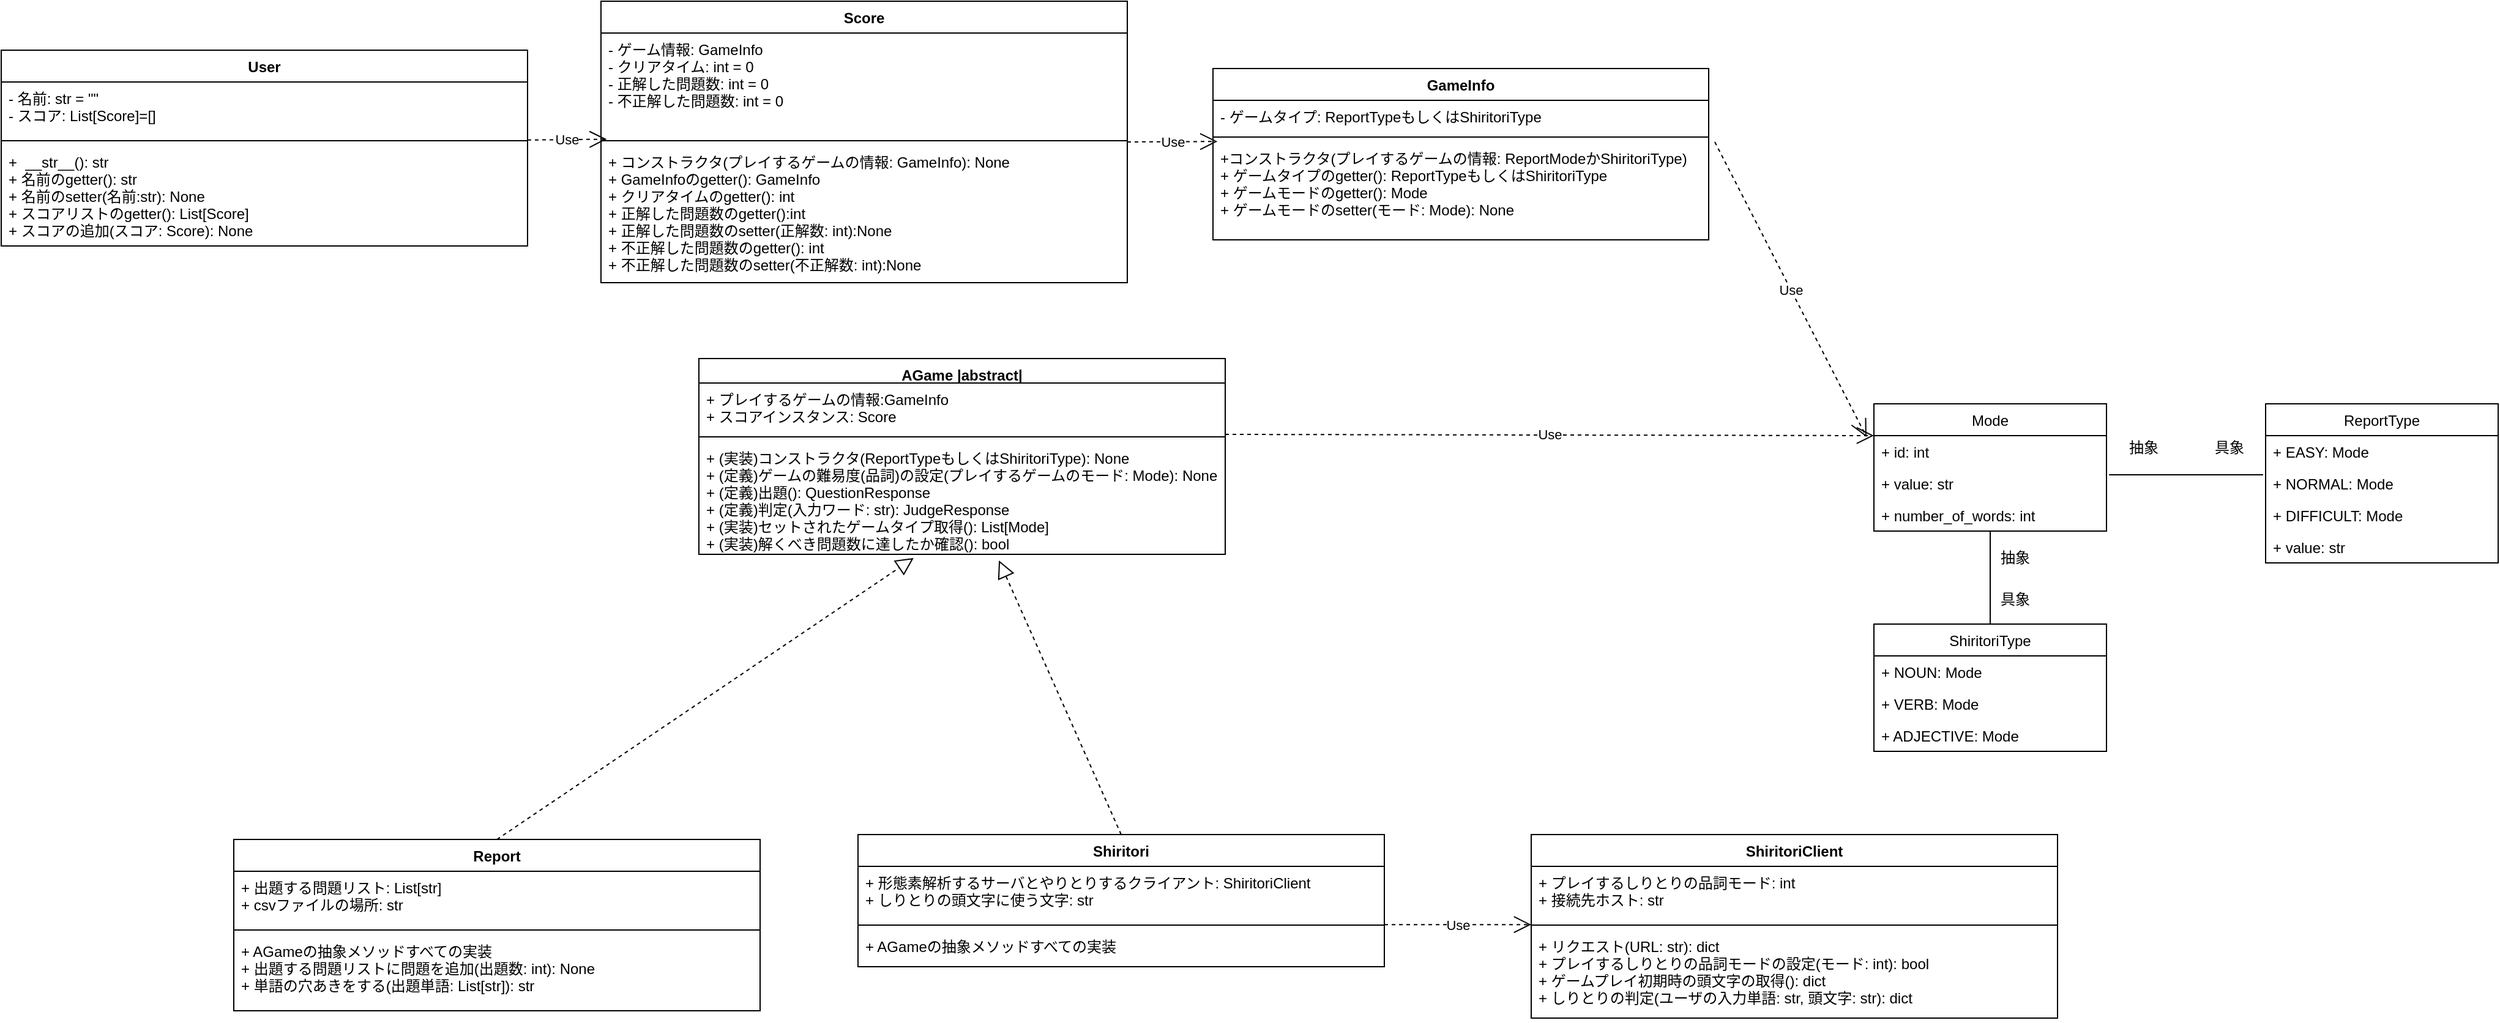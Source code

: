 <mxfile version="14.0.4" type="device" pages="7"><diagram id="sbYWOtC6IFE7iEGZRKsO" name="ゲーム"><mxGraphModel dx="3327" dy="934" grid="1" gridSize="10" guides="1" tooltips="1" connect="1" arrows="1" fold="1" page="1" pageScale="1" pageWidth="827" pageHeight="1169" math="0" shadow="0"><root><mxCell id="0"/><mxCell id="1" parent="0"/><mxCell id="RVA2iU9CwyGeZiM-kX_w-1" value="Score" style="swimlane;fontStyle=1;align=center;verticalAlign=top;childLayout=stackLayout;horizontal=1;startSize=26;horizontalStack=0;resizeParent=1;resizeParentMax=0;resizeLast=0;collapsible=1;marginBottom=0;" vertex="1" parent="1"><mxGeometry x="-760" y="45" width="430" height="230" as="geometry"/></mxCell><mxCell id="RVA2iU9CwyGeZiM-kX_w-2" value="- ゲーム情報: GameInfo&#10;- クリアタイム: int = 0&#10;- 正解した問題数: int = 0&#10;- 不正解した問題数: int = 0&#10;" style="text;strokeColor=none;fillColor=none;align=left;verticalAlign=top;spacingLeft=4;spacingRight=4;overflow=hidden;rotatable=0;points=[[0,0.5],[1,0.5]];portConstraint=eastwest;" vertex="1" parent="RVA2iU9CwyGeZiM-kX_w-1"><mxGeometry y="26" width="430" height="84" as="geometry"/></mxCell><mxCell id="RVA2iU9CwyGeZiM-kX_w-3" value="Use" style="endArrow=open;endSize=12;dashed=1;html=1;entryX=0.011;entryY=-0.047;entryDx=0;entryDy=0;entryPerimeter=0;" edge="1" parent="RVA2iU9CwyGeZiM-kX_w-1" target="RVA2iU9CwyGeZiM-kX_w-5"><mxGeometry width="160" relative="1" as="geometry"><mxPoint x="-60" y="113.41" as="sourcePoint"/><mxPoint x="100" y="113.41" as="targetPoint"/></mxGeometry></mxCell><mxCell id="RVA2iU9CwyGeZiM-kX_w-4" value="" style="line;strokeWidth=1;fillColor=none;align=left;verticalAlign=middle;spacingTop=-1;spacingLeft=3;spacingRight=3;rotatable=0;labelPosition=right;points=[];portConstraint=eastwest;" vertex="1" parent="RVA2iU9CwyGeZiM-kX_w-1"><mxGeometry y="110" width="430" height="8" as="geometry"/></mxCell><mxCell id="RVA2iU9CwyGeZiM-kX_w-5" value="+ コンストラクタ(プレイするゲームの情報: GameInfo): None&#10;+ GameInfoのgetter(): GameInfo&#10;+ クリアタイムのgetter(): int&#10;+ 正解した問題数のgetter():int&#10;+ 正解した問題数のsetter(正解数: int):None&#10;+ 不正解した問題数のgetter(): int&#10;+ 不正解した問題数のsetter(不正解数: int):None&#10;" style="text;strokeColor=none;fillColor=none;align=left;verticalAlign=top;spacingLeft=4;spacingRight=4;overflow=hidden;rotatable=0;points=[[0,0.5],[1,0.5]];portConstraint=eastwest;" vertex="1" parent="RVA2iU9CwyGeZiM-kX_w-1"><mxGeometry y="118" width="430" height="112" as="geometry"/></mxCell><mxCell id="RVA2iU9CwyGeZiM-kX_w-6" value="ReportType" style="swimlane;fontStyle=0;childLayout=stackLayout;horizontal=1;startSize=26;fillColor=none;horizontalStack=0;resizeParent=1;resizeParentMax=0;resizeLast=0;collapsible=1;marginBottom=0;" vertex="1" parent="1"><mxGeometry x="600" y="374" width="190" height="130" as="geometry"/></mxCell><mxCell id="RVA2iU9CwyGeZiM-kX_w-7" value="+ EASY: Mode" style="text;strokeColor=none;fillColor=none;align=left;verticalAlign=top;spacingLeft=4;spacingRight=4;overflow=hidden;rotatable=0;points=[[0,0.5],[1,0.5]];portConstraint=eastwest;" vertex="1" parent="RVA2iU9CwyGeZiM-kX_w-6"><mxGeometry y="26" width="190" height="26" as="geometry"/></mxCell><mxCell id="RVA2iU9CwyGeZiM-kX_w-8" value="+ NORMAL: Mode" style="text;strokeColor=none;fillColor=none;align=left;verticalAlign=top;spacingLeft=4;spacingRight=4;overflow=hidden;rotatable=0;points=[[0,0.5],[1,0.5]];portConstraint=eastwest;" vertex="1" parent="RVA2iU9CwyGeZiM-kX_w-6"><mxGeometry y="52" width="190" height="26" as="geometry"/></mxCell><mxCell id="RVA2iU9CwyGeZiM-kX_w-9" value="+ DIFFICULT: Mode" style="text;strokeColor=none;fillColor=none;align=left;verticalAlign=top;spacingLeft=4;spacingRight=4;overflow=hidden;rotatable=0;points=[[0,0.5],[1,0.5]];portConstraint=eastwest;" vertex="1" parent="RVA2iU9CwyGeZiM-kX_w-6"><mxGeometry y="78" width="190" height="26" as="geometry"/></mxCell><mxCell id="RVA2iU9CwyGeZiM-kX_w-10" value="+ value: str" style="text;strokeColor=none;fillColor=none;align=left;verticalAlign=top;spacingLeft=4;spacingRight=4;overflow=hidden;rotatable=0;points=[[0,0.5],[1,0.5]];portConstraint=eastwest;" vertex="1" parent="RVA2iU9CwyGeZiM-kX_w-6"><mxGeometry y="104" width="190" height="26" as="geometry"/></mxCell><mxCell id="RVA2iU9CwyGeZiM-kX_w-11" value="" style="edgeStyle=orthogonalEdgeStyle;rounded=0;orthogonalLoop=1;jettySize=auto;html=1;endArrow=none;endFill=0;entryX=0.5;entryY=0;entryDx=0;entryDy=0;" edge="1" parent="1" source="RVA2iU9CwyGeZiM-kX_w-12" target="RVA2iU9CwyGeZiM-kX_w-16"><mxGeometry relative="1" as="geometry"><mxPoint x="375" y="658" as="targetPoint"/></mxGeometry></mxCell><mxCell id="RVA2iU9CwyGeZiM-kX_w-12" value="Mode" style="swimlane;fontStyle=0;childLayout=stackLayout;horizontal=1;startSize=26;fillColor=none;horizontalStack=0;resizeParent=1;resizeParentMax=0;resizeLast=0;collapsible=1;marginBottom=0;" vertex="1" parent="1"><mxGeometry x="280" y="374" width="190" height="104" as="geometry"/></mxCell><mxCell id="RVA2iU9CwyGeZiM-kX_w-13" value="+ id: int" style="text;strokeColor=none;fillColor=none;align=left;verticalAlign=top;spacingLeft=4;spacingRight=4;overflow=hidden;rotatable=0;points=[[0,0.5],[1,0.5]];portConstraint=eastwest;" vertex="1" parent="RVA2iU9CwyGeZiM-kX_w-12"><mxGeometry y="26" width="190" height="26" as="geometry"/></mxCell><mxCell id="RVA2iU9CwyGeZiM-kX_w-14" value="+ value: str" style="text;strokeColor=none;fillColor=none;align=left;verticalAlign=top;spacingLeft=4;spacingRight=4;overflow=hidden;rotatable=0;points=[[0,0.5],[1,0.5]];portConstraint=eastwest;" vertex="1" parent="RVA2iU9CwyGeZiM-kX_w-12"><mxGeometry y="52" width="190" height="26" as="geometry"/></mxCell><mxCell id="RVA2iU9CwyGeZiM-kX_w-15" value="+ number_of_words: int" style="text;strokeColor=none;fillColor=none;align=left;verticalAlign=top;spacingLeft=4;spacingRight=4;overflow=hidden;rotatable=0;points=[[0,0.5],[1,0.5]];portConstraint=eastwest;" vertex="1" parent="RVA2iU9CwyGeZiM-kX_w-12"><mxGeometry y="78" width="190" height="26" as="geometry"/></mxCell><mxCell id="RVA2iU9CwyGeZiM-kX_w-16" value="ShiritoriType" style="swimlane;fontStyle=0;childLayout=stackLayout;horizontal=1;startSize=26;fillColor=none;horizontalStack=0;resizeParent=1;resizeParentMax=0;resizeLast=0;collapsible=1;marginBottom=0;" vertex="1" parent="1"><mxGeometry x="280" y="554" width="190" height="104" as="geometry"/></mxCell><mxCell id="RVA2iU9CwyGeZiM-kX_w-17" value="+ NOUN: Mode" style="text;strokeColor=none;fillColor=none;align=left;verticalAlign=top;spacingLeft=4;spacingRight=4;overflow=hidden;rotatable=0;points=[[0,0.5],[1,0.5]];portConstraint=eastwest;" vertex="1" parent="RVA2iU9CwyGeZiM-kX_w-16"><mxGeometry y="26" width="190" height="26" as="geometry"/></mxCell><mxCell id="RVA2iU9CwyGeZiM-kX_w-18" value="+ VERB: Mode" style="text;strokeColor=none;fillColor=none;align=left;verticalAlign=top;spacingLeft=4;spacingRight=4;overflow=hidden;rotatable=0;points=[[0,0.5],[1,0.5]];portConstraint=eastwest;" vertex="1" parent="RVA2iU9CwyGeZiM-kX_w-16"><mxGeometry y="52" width="190" height="26" as="geometry"/></mxCell><mxCell id="RVA2iU9CwyGeZiM-kX_w-19" value="+ ADJECTIVE: Mode" style="text;strokeColor=none;fillColor=none;align=left;verticalAlign=top;spacingLeft=4;spacingRight=4;overflow=hidden;rotatable=0;points=[[0,0.5],[1,0.5]];portConstraint=eastwest;" vertex="1" parent="RVA2iU9CwyGeZiM-kX_w-16"><mxGeometry y="78" width="190" height="26" as="geometry"/></mxCell><mxCell id="RVA2iU9CwyGeZiM-kX_w-20" value="GameInfo" style="swimlane;fontStyle=1;align=center;verticalAlign=top;childLayout=stackLayout;horizontal=1;startSize=26;horizontalStack=0;resizeParent=1;resizeParentMax=0;resizeLast=0;collapsible=1;marginBottom=0;" vertex="1" parent="1"><mxGeometry x="-260" y="100" width="405" height="140" as="geometry"/></mxCell><mxCell id="RVA2iU9CwyGeZiM-kX_w-21" value="- ゲームタイプ: ReportTypeもしくはShiritoriType" style="text;strokeColor=none;fillColor=none;align=left;verticalAlign=top;spacingLeft=4;spacingRight=4;overflow=hidden;rotatable=0;points=[[0,0.5],[1,0.5]];portConstraint=eastwest;" vertex="1" parent="RVA2iU9CwyGeZiM-kX_w-20"><mxGeometry y="26" width="405" height="26" as="geometry"/></mxCell><mxCell id="RVA2iU9CwyGeZiM-kX_w-22" value="" style="line;strokeWidth=1;fillColor=none;align=left;verticalAlign=middle;spacingTop=-1;spacingLeft=3;spacingRight=3;rotatable=0;labelPosition=right;points=[];portConstraint=eastwest;" vertex="1" parent="RVA2iU9CwyGeZiM-kX_w-20"><mxGeometry y="52" width="405" height="8" as="geometry"/></mxCell><mxCell id="RVA2iU9CwyGeZiM-kX_w-23" value="Use" style="endArrow=open;endSize=12;dashed=1;html=1;entryX=0.009;entryY=-0.005;entryDx=0;entryDy=0;entryPerimeter=0;" edge="1" parent="RVA2iU9CwyGeZiM-kX_w-20" target="RVA2iU9CwyGeZiM-kX_w-24"><mxGeometry width="160" relative="1" as="geometry"><mxPoint x="-70" y="60" as="sourcePoint"/><mxPoint x="50" y="60" as="targetPoint"/></mxGeometry></mxCell><mxCell id="RVA2iU9CwyGeZiM-kX_w-24" value="+コンストラクタ(プレイするゲームの情報: ReportModeかShiritoriType)&#10;+ ゲームタイプのgetter(): ReportTypeもしくはShiritoriType&#10;+ ゲームモードのgetter(): Mode&#10;+ ゲームモードのsetter(モード: Mode): None" style="text;strokeColor=none;fillColor=none;align=left;verticalAlign=top;spacingLeft=4;spacingRight=4;overflow=hidden;rotatable=0;points=[[0,0.5],[1,0.5]];portConstraint=eastwest;" vertex="1" parent="RVA2iU9CwyGeZiM-kX_w-20"><mxGeometry y="60" width="405" height="80" as="geometry"/></mxCell><mxCell id="RVA2iU9CwyGeZiM-kX_w-25" value="" style="edgeStyle=orthogonalEdgeStyle;rounded=0;orthogonalLoop=1;jettySize=auto;html=1;endArrow=none;endFill=0;entryX=-0.011;entryY=0.231;entryDx=0;entryDy=0;exitX=1.011;exitY=0.231;exitDx=0;exitDy=0;exitPerimeter=0;entryPerimeter=0;" edge="1" parent="1" source="RVA2iU9CwyGeZiM-kX_w-14" target="RVA2iU9CwyGeZiM-kX_w-8"><mxGeometry relative="1" as="geometry"><mxPoint x="385" y="448" as="sourcePoint"/><mxPoint x="385" y="564" as="targetPoint"/></mxGeometry></mxCell><mxCell id="RVA2iU9CwyGeZiM-kX_w-26" value="具象" style="text;html=1;align=center;verticalAlign=middle;resizable=0;points=[];autosize=1;" vertex="1" parent="1"><mxGeometry x="375" y="524" width="40" height="20" as="geometry"/></mxCell><mxCell id="RVA2iU9CwyGeZiM-kX_w-27" value="具象" style="text;html=1;align=center;verticalAlign=middle;resizable=0;points=[];autosize=1;" vertex="1" parent="1"><mxGeometry x="550" y="400" width="40" height="20" as="geometry"/></mxCell><mxCell id="RVA2iU9CwyGeZiM-kX_w-28" value="抽象&lt;span style=&quot;color: rgba(0 , 0 , 0 , 0) ; font-family: monospace ; font-size: 0px&quot;&gt;%3CmxGraphModel%3E%3Croot%3E%3CmxCell%20id%3D%220%22%2F%3E%3CmxCell%20id%3D%221%22%20parent%3D%220%22%2F%3E%3CmxCell%20id%3D%222%22%20value%3D%22%E5%85%B7%E8%B1%A1%22%20style%3D%22text%3Bhtml%3D1%3Balign%3Dcenter%3BverticalAlign%3Dmiddle%3Bresizable%3D0%3Bpoints%3D%5B%5D%3Bautosize%3D1%3B%22%20vertex%3D%221%22%20parent%3D%221%22%3E%3CmxGeometry%20x%3D%22375%22%20y%3D%22290%22%20width%3D%2240%22%20height%3D%2220%22%20as%3D%22geometry%22%2F%3E%3C%2FmxCell%3E%3C%2Froot%3E%3C%2FmxGraphModel%3E&lt;/span&gt;" style="text;html=1;align=center;verticalAlign=middle;resizable=0;points=[];autosize=1;" vertex="1" parent="1"><mxGeometry x="375" y="490" width="40" height="20" as="geometry"/></mxCell><mxCell id="RVA2iU9CwyGeZiM-kX_w-29" value="抽象&lt;span style=&quot;color: rgba(0 , 0 , 0 , 0) ; font-family: monospace ; font-size: 0px&quot;&gt;%3CmxGraphModel%3E%3Croot%3E%3CmxCell%20id%3D%220%22%2F%3E%3CmxCell%20id%3D%221%22%20parent%3D%220%22%2F%3E%3CmxCell%20id%3D%222%22%20value%3D%22%E5%85%B7%E8%B1%A1%22%20style%3D%22text%3Bhtml%3D1%3Balign%3Dcenter%3BverticalAlign%3Dmiddle%3Bresizable%3D0%3Bpoints%3D%5B%5D%3Bautosize%3D1%3B%22%20vertex%3D%221%22%20parent%3D%221%22%3E%3CmxGeometry%20x%3D%22375%22%20y%3D%22290%22%20width%3D%2240%22%20height%3D%2220%22%20as%3D%22geometry%22%2F%3E%3C%2FmxCell%3E%3C%2Froot%3E%3C%2FmxGraphModel%3E&lt;/span&gt;" style="text;html=1;align=center;verticalAlign=middle;resizable=0;points=[];autosize=1;" vertex="1" parent="1"><mxGeometry x="480" y="400" width="40" height="20" as="geometry"/></mxCell><mxCell id="RVA2iU9CwyGeZiM-kX_w-31" value="User" style="swimlane;fontStyle=1;align=center;verticalAlign=top;childLayout=stackLayout;horizontal=1;startSize=26;horizontalStack=0;resizeParent=1;resizeParentMax=0;resizeLast=0;collapsible=1;marginBottom=0;" vertex="1" parent="1"><mxGeometry x="-1250" y="85" width="430" height="160" as="geometry"/></mxCell><mxCell id="RVA2iU9CwyGeZiM-kX_w-32" value="- 名前: str = &quot;&quot;&#10;- スコア: List[Score]=[]" style="text;strokeColor=none;fillColor=none;align=left;verticalAlign=top;spacingLeft=4;spacingRight=4;overflow=hidden;rotatable=0;points=[[0,0.5],[1,0.5]];portConstraint=eastwest;" vertex="1" parent="RVA2iU9CwyGeZiM-kX_w-31"><mxGeometry y="26" width="430" height="44" as="geometry"/></mxCell><mxCell id="RVA2iU9CwyGeZiM-kX_w-33" value="" style="line;strokeWidth=1;fillColor=none;align=left;verticalAlign=middle;spacingTop=-1;spacingLeft=3;spacingRight=3;rotatable=0;labelPosition=right;points=[];portConstraint=eastwest;" vertex="1" parent="RVA2iU9CwyGeZiM-kX_w-31"><mxGeometry y="70" width="430" height="8" as="geometry"/></mxCell><mxCell id="RVA2iU9CwyGeZiM-kX_w-34" value="+  __str__(): str&#10;+ 名前のgetter(): str&#10;+ 名前のsetter(名前:str): None&#10;+ スコアリストのgetter(): List[Score] &#10;+ スコアの追加(スコア: Score): None&#10;" style="text;strokeColor=none;fillColor=none;align=left;verticalAlign=top;spacingLeft=4;spacingRight=4;overflow=hidden;rotatable=0;points=[[0,0.5],[1,0.5]];portConstraint=eastwest;" vertex="1" parent="RVA2iU9CwyGeZiM-kX_w-31"><mxGeometry y="78" width="430" height="82" as="geometry"/></mxCell><mxCell id="qj9sx9YKhRL_ZNUul6M0-1" value="Use" style="endArrow=open;endSize=12;dashed=1;html=1;entryX=-0.032;entryY=0.038;entryDx=0;entryDy=0;entryPerimeter=0;" edge="1" parent="1" target="RVA2iU9CwyGeZiM-kX_w-13"><mxGeometry width="160" relative="1" as="geometry"><mxPoint x="150" y="160" as="sourcePoint"/><mxPoint x="280" y="270" as="targetPoint"/></mxGeometry></mxCell><mxCell id="smZriKFUjbsFEsXmNdKH-1" value="AGame |abstract|" style="swimlane;fontStyle=1;align=center;verticalAlign=top;childLayout=stackLayout;horizontal=1;startSize=20;horizontalStack=0;resizeParent=1;resizeParentMax=0;resizeLast=0;collapsible=1;marginBottom=0;" vertex="1" parent="1"><mxGeometry x="-680" y="337" width="430" height="160" as="geometry"><mxRectangle x="199" y="60" width="90" height="30" as="alternateBounds"/></mxGeometry></mxCell><mxCell id="smZriKFUjbsFEsXmNdKH-2" value="+ プレイするゲームの情報:GameInfo&#10;+ スコアインスタンス: Score" style="text;strokeColor=none;fillColor=none;align=left;verticalAlign=top;spacingLeft=4;spacingRight=4;overflow=hidden;rotatable=0;points=[[0,0.5],[1,0.5]];portConstraint=eastwest;" vertex="1" parent="smZriKFUjbsFEsXmNdKH-1"><mxGeometry y="20" width="430" height="40" as="geometry"/></mxCell><mxCell id="smZriKFUjbsFEsXmNdKH-3" value="" style="line;strokeWidth=1;fillColor=none;align=left;verticalAlign=middle;spacingTop=-1;spacingLeft=3;spacingRight=3;rotatable=0;labelPosition=right;points=[];portConstraint=eastwest;" vertex="1" parent="smZriKFUjbsFEsXmNdKH-1"><mxGeometry y="60" width="430" height="8" as="geometry"/></mxCell><mxCell id="smZriKFUjbsFEsXmNdKH-4" value="+ (実装)コンストラクタ(ReportTypeもしくはShiritoriType): None&#10;+ (定義)ゲームの難易度(品詞)の設定(プレイするゲームのモード: Mode): None&#10;+ (定義)出題(): QuestionResponse&#10;+ (定義)判定(入力ワード: str): JudgeResponse&#10;+ (実装)セットされたゲームタイプ取得(): List[Mode]&#10;+ (実装)解くべき問題数に達したか確認(): bool" style="text;strokeColor=none;fillColor=none;align=left;verticalAlign=top;spacingLeft=4;spacingRight=4;overflow=hidden;rotatable=0;points=[[0,0.5],[1,0.5]];portConstraint=eastwest;" vertex="1" parent="smZriKFUjbsFEsXmNdKH-1"><mxGeometry y="68" width="430" height="92" as="geometry"/></mxCell><mxCell id="smZriKFUjbsFEsXmNdKH-5" value="Report" style="swimlane;fontStyle=1;align=center;verticalAlign=top;childLayout=stackLayout;horizontal=1;startSize=26;horizontalStack=0;resizeParent=1;resizeParentMax=0;resizeLast=0;collapsible=1;marginBottom=0;" vertex="1" parent="1"><mxGeometry x="-1060" y="730" width="430" height="140" as="geometry"/></mxCell><mxCell id="smZriKFUjbsFEsXmNdKH-6" value="+ 出題する問題リスト: List[str]&#10;+ csvファイルの場所: str" style="text;strokeColor=none;fillColor=none;align=left;verticalAlign=top;spacingLeft=4;spacingRight=4;overflow=hidden;rotatable=0;points=[[0,0.5],[1,0.5]];portConstraint=eastwest;" vertex="1" parent="smZriKFUjbsFEsXmNdKH-5"><mxGeometry y="26" width="430" height="44" as="geometry"/></mxCell><mxCell id="smZriKFUjbsFEsXmNdKH-7" value="" style="line;strokeWidth=1;fillColor=none;align=left;verticalAlign=middle;spacingTop=-1;spacingLeft=3;spacingRight=3;rotatable=0;labelPosition=right;points=[];portConstraint=eastwest;" vertex="1" parent="smZriKFUjbsFEsXmNdKH-5"><mxGeometry y="70" width="430" height="8" as="geometry"/></mxCell><mxCell id="smZriKFUjbsFEsXmNdKH-8" value="+ AGameの抽象メソッドすべての実装&#10;+ 出題する問題リストに問題を追加(出題数: int): None&#10;+ 単語の穴あきをする(出題単語: List[str]): str" style="text;strokeColor=none;fillColor=none;align=left;verticalAlign=top;spacingLeft=4;spacingRight=4;overflow=hidden;rotatable=0;points=[[0,0.5],[1,0.5]];portConstraint=eastwest;" vertex="1" parent="smZriKFUjbsFEsXmNdKH-5"><mxGeometry y="78" width="430" height="62" as="geometry"/></mxCell><mxCell id="smZriKFUjbsFEsXmNdKH-9" value="Shiritori" style="swimlane;fontStyle=1;align=center;verticalAlign=top;childLayout=stackLayout;horizontal=1;startSize=26;horizontalStack=0;resizeParent=1;resizeParentMax=0;resizeLast=0;collapsible=1;marginBottom=0;" vertex="1" parent="1"><mxGeometry x="-550" y="726" width="430" height="108" as="geometry"/></mxCell><mxCell id="smZriKFUjbsFEsXmNdKH-10" value="+ 形態素解析するサーバとやりとりするクライアント: ShiritoriClient&#10;+ しりとりの頭文字に使う文字: str" style="text;strokeColor=none;fillColor=none;align=left;verticalAlign=top;spacingLeft=4;spacingRight=4;overflow=hidden;rotatable=0;points=[[0,0.5],[1,0.5]];portConstraint=eastwest;" vertex="1" parent="smZriKFUjbsFEsXmNdKH-9"><mxGeometry y="26" width="430" height="44" as="geometry"/></mxCell><mxCell id="smZriKFUjbsFEsXmNdKH-11" value="" style="line;strokeWidth=1;fillColor=none;align=left;verticalAlign=middle;spacingTop=-1;spacingLeft=3;spacingRight=3;rotatable=0;labelPosition=right;points=[];portConstraint=eastwest;" vertex="1" parent="smZriKFUjbsFEsXmNdKH-9"><mxGeometry y="70" width="430" height="8" as="geometry"/></mxCell><mxCell id="smZriKFUjbsFEsXmNdKH-12" value="+ AGameの抽象メソッドすべての実装" style="text;strokeColor=none;fillColor=none;align=left;verticalAlign=top;spacingLeft=4;spacingRight=4;overflow=hidden;rotatable=0;points=[[0,0.5],[1,0.5]];portConstraint=eastwest;" vertex="1" parent="smZriKFUjbsFEsXmNdKH-9"><mxGeometry y="78" width="430" height="30" as="geometry"/></mxCell><mxCell id="smZriKFUjbsFEsXmNdKH-13" value="" style="endArrow=block;dashed=1;endFill=0;endSize=12;html=1;exitX=0.5;exitY=0;exitDx=0;exitDy=0;entryX=0.57;entryY=1.054;entryDx=0;entryDy=0;entryPerimeter=0;" edge="1" parent="1" source="smZriKFUjbsFEsXmNdKH-9" target="smZriKFUjbsFEsXmNdKH-4"><mxGeometry width="160" relative="1" as="geometry"><mxPoint x="-650" y="590" as="sourcePoint"/><mxPoint x="-590" y="581" as="targetPoint"/></mxGeometry></mxCell><mxCell id="smZriKFUjbsFEsXmNdKH-14" value="" style="endArrow=block;dashed=1;endFill=0;endSize=12;html=1;exitX=0.5;exitY=0;exitDx=0;exitDy=0;entryX=0.408;entryY=1.033;entryDx=0;entryDy=0;entryPerimeter=0;" edge="1" parent="1" source="smZriKFUjbsFEsXmNdKH-5" target="smZriKFUjbsFEsXmNdKH-4"><mxGeometry width="160" relative="1" as="geometry"><mxPoint x="-650" y="590" as="sourcePoint"/><mxPoint x="-490" y="590" as="targetPoint"/></mxGeometry></mxCell><mxCell id="smZriKFUjbsFEsXmNdKH-15" value="ShiritoriClient" style="swimlane;fontStyle=1;align=center;verticalAlign=top;childLayout=stackLayout;horizontal=1;startSize=26;horizontalStack=0;resizeParent=1;resizeParentMax=0;resizeLast=0;collapsible=1;marginBottom=0;" vertex="1" parent="1"><mxGeometry y="726" width="430" height="150" as="geometry"/></mxCell><mxCell id="smZriKFUjbsFEsXmNdKH-16" value="+ プレイするしりとりの品詞モード: int&#10;+ 接続先ホスト: str" style="text;strokeColor=none;fillColor=none;align=left;verticalAlign=top;spacingLeft=4;spacingRight=4;overflow=hidden;rotatable=0;points=[[0,0.5],[1,0.5]];portConstraint=eastwest;" vertex="1" parent="smZriKFUjbsFEsXmNdKH-15"><mxGeometry y="26" width="430" height="44" as="geometry"/></mxCell><mxCell id="smZriKFUjbsFEsXmNdKH-17" value="" style="line;strokeWidth=1;fillColor=none;align=left;verticalAlign=middle;spacingTop=-1;spacingLeft=3;spacingRight=3;rotatable=0;labelPosition=right;points=[];portConstraint=eastwest;" vertex="1" parent="smZriKFUjbsFEsXmNdKH-15"><mxGeometry y="70" width="430" height="8" as="geometry"/></mxCell><mxCell id="smZriKFUjbsFEsXmNdKH-18" value="+ リクエスト(URL: str): dict&#10;+ プレイするしりとりの品詞モードの設定(モード: int): bool&#10;+ ゲームプレイ初期時の頭文字の取得(): dict&#10;+ しりとりの判定(ユーザの入力単語: str, 頭文字: str): dict" style="text;strokeColor=none;fillColor=none;align=left;verticalAlign=top;spacingLeft=4;spacingRight=4;overflow=hidden;rotatable=0;points=[[0,0.5],[1,0.5]];portConstraint=eastwest;" vertex="1" parent="smZriKFUjbsFEsXmNdKH-15"><mxGeometry y="78" width="430" height="72" as="geometry"/></mxCell><mxCell id="smZriKFUjbsFEsXmNdKH-19" value="Use" style="endArrow=open;endSize=12;dashed=1;html=1;" edge="1" parent="1"><mxGeometry width="160" relative="1" as="geometry"><mxPoint x="-120" y="799.58" as="sourcePoint"/><mxPoint y="799.58" as="targetPoint"/></mxGeometry></mxCell><mxCell id="smZriKFUjbsFEsXmNdKH-21" value="Use" style="endArrow=open;endSize=12;dashed=1;html=1;" edge="1" parent="1"><mxGeometry width="160" relative="1" as="geometry"><mxPoint x="-250" y="399" as="sourcePoint"/><mxPoint x="280" y="400" as="targetPoint"/></mxGeometry></mxCell></root></mxGraphModel></diagram><diagram id="lkOsBKvvfWzw9DOWJkjE" name="しりとりサーバ"><mxGraphModel dx="1422" dy="794" grid="1" gridSize="10" guides="1" tooltips="1" connect="1" arrows="1" fold="1" page="1" pageScale="1" pageWidth="827" pageHeight="1169" math="0" shadow="0"><root><mxCell id="RrvmPCfvGE1zmlZaZ-46-0"/><mxCell id="RrvmPCfvGE1zmlZaZ-46-1" parent="RrvmPCfvGE1zmlZaZ-46-0"/><mxCell id="0Et7ZYaqBF8_qf3nwPEv-0" value="Katahira" style="swimlane;fontStyle=1;align=center;verticalAlign=top;childLayout=stackLayout;horizontal=1;startSize=26;horizontalStack=0;resizeParent=1;resizeParentMax=0;resizeLast=0;collapsible=1;marginBottom=0;" vertex="1" parent="RrvmPCfvGE1zmlZaZ-46-1"><mxGeometry x="800" y="820" width="430" height="130" as="geometry"/></mxCell><mxCell id="0Et7ZYaqBF8_qf3nwPEv-1" value="+ 小文字のひらがなのユニコード値リスト: List[int]&#10;+ カタカナとひらがなのユニコード値の差分: int = 96" style="text;strokeColor=none;fillColor=none;align=left;verticalAlign=top;spacingLeft=4;spacingRight=4;overflow=hidden;rotatable=0;points=[[0,0.5],[1,0.5]];portConstraint=eastwest;" vertex="1" parent="0Et7ZYaqBF8_qf3nwPEv-0"><mxGeometry y="26" width="430" height="44" as="geometry"/></mxCell><mxCell id="0Et7ZYaqBF8_qf3nwPEv-2" value="" style="line;strokeWidth=1;fillColor=none;align=left;verticalAlign=middle;spacingTop=-1;spacingLeft=3;spacingRight=3;rotatable=0;labelPosition=right;points=[];portConstraint=eastwest;" vertex="1" parent="0Et7ZYaqBF8_qf3nwPEv-0"><mxGeometry y="70" width="430" height="8" as="geometry"/></mxCell><mxCell id="0Et7ZYaqBF8_qf3nwPEv-3" value="+ カタカナからひらがなに変換(カタカナ: str): str&#10;+ 小文字のひらがな(例: ぁ)か判定する(ひらがなのユニコード値: int):: bool" style="text;strokeColor=none;fillColor=none;align=left;verticalAlign=top;spacingLeft=4;spacingRight=4;overflow=hidden;rotatable=0;points=[[0,0.5],[1,0.5]];portConstraint=eastwest;" vertex="1" parent="0Et7ZYaqBF8_qf3nwPEv-0"><mxGeometry y="78" width="430" height="52" as="geometry"/></mxCell><mxCell id="kUl6BPDgphdu021rXs7Z-11" value="" style="edgeStyle=orthogonalEdgeStyle;rounded=0;orthogonalLoop=1;jettySize=auto;html=1;endArrow=none;endFill=0;entryX=0.5;entryY=0;entryDx=0;entryDy=0;" edge="1" parent="RrvmPCfvGE1zmlZaZ-46-1" source="FOpeERgM49SG-xAl5yn5-0" target="FOpeERgM49SG-xAl5yn5-4"><mxGeometry relative="1" as="geometry"><mxPoint x="1040" y="550" as="targetPoint"/></mxGeometry></mxCell><mxCell id="FOpeERgM49SG-xAl5yn5-0" value="WordClass" style="swimlane;fontStyle=0;childLayout=stackLayout;horizontal=1;startSize=26;fillColor=none;horizontalStack=0;resizeParent=1;resizeParentMax=0;resizeLast=0;collapsible=1;marginBottom=0;" vertex="1" parent="RrvmPCfvGE1zmlZaZ-46-1"><mxGeometry x="940" y="320" width="200" height="78" as="geometry"/></mxCell><mxCell id="FOpeERgM49SG-xAl5yn5-1" value="+ 単語の品詞ID: int[0以上2以下]" style="text;strokeColor=none;fillColor=none;align=left;verticalAlign=top;spacingLeft=4;spacingRight=4;overflow=hidden;rotatable=0;points=[[0,0.5],[1,0.5]];portConstraint=eastwest;" vertex="1" parent="FOpeERgM49SG-xAl5yn5-0"><mxGeometry y="26" width="200" height="26" as="geometry"/></mxCell><mxCell id="FOpeERgM49SG-xAl5yn5-2" value="+ 品詞名: str" style="text;strokeColor=none;fillColor=none;align=left;verticalAlign=top;spacingLeft=4;spacingRight=4;overflow=hidden;rotatable=0;points=[[0,0.5],[1,0.5]];portConstraint=eastwest;" vertex="1" parent="FOpeERgM49SG-xAl5yn5-0"><mxGeometry y="52" width="200" height="26" as="geometry"/></mxCell><mxCell id="FOpeERgM49SG-xAl5yn5-4" value="Mode" style="swimlane;fontStyle=0;childLayout=stackLayout;horizontal=1;startSize=26;fillColor=none;horizontalStack=0;resizeParent=1;resizeParentMax=0;resizeLast=0;collapsible=1;marginBottom=0;" vertex="1" parent="RrvmPCfvGE1zmlZaZ-46-1"><mxGeometry x="940" y="470" width="200" height="80" as="geometry"/></mxCell><mxCell id="FOpeERgM49SG-xAl5yn5-5" value="+ NOUN: WordClass&#10;+ VERB: WordClass&#10;+ ADJECTIVE: WordClass" style="text;strokeColor=none;fillColor=none;align=left;verticalAlign=top;spacingLeft=4;spacingRight=4;overflow=hidden;rotatable=0;points=[[0,0.5],[1,0.5]];portConstraint=eastwest;" vertex="1" parent="FOpeERgM49SG-xAl5yn5-4"><mxGeometry y="26" width="200" height="54" as="geometry"/></mxCell><mxCell id="kUl6BPDgphdu021rXs7Z-12" value="抽象" style="text;html=1;align=center;verticalAlign=middle;resizable=0;points=[];autosize=1;" vertex="1" parent="RrvmPCfvGE1zmlZaZ-46-1"><mxGeometry x="1040" y="400" width="40" height="20" as="geometry"/></mxCell><mxCell id="kUl6BPDgphdu021rXs7Z-13" value="具象" style="text;html=1;align=center;verticalAlign=middle;resizable=0;points=[];autosize=1;" vertex="1" parent="RrvmPCfvGE1zmlZaZ-46-1"><mxGeometry x="1040" y="450" width="40" height="20" as="geometry"/></mxCell><mxCell id="kUl6BPDgphdu021rXs7Z-14" value="Response" style="swimlane;fontStyle=0;childLayout=stackLayout;horizontal=1;startSize=30;fillColor=none;horizontalStack=0;resizeParent=1;resizeParentMax=0;resizeLast=0;collapsible=1;marginBottom=0;" vertex="1" parent="RrvmPCfvGE1zmlZaZ-46-1"><mxGeometry x="865" y="610" width="350" height="140" as="geometry"/></mxCell><mxCell id="kUl6BPDgphdu021rXs7Z-15" value="+ 入力された単語: str" style="text;strokeColor=none;fillColor=none;align=left;verticalAlign=top;spacingLeft=4;spacingRight=4;overflow=hidden;rotatable=0;points=[[0,0.5],[1,0.5]];portConstraint=eastwest;" vertex="1" parent="kUl6BPDgphdu021rXs7Z-14"><mxGeometry y="30" width="350" height="26" as="geometry"/></mxCell><mxCell id="kUl6BPDgphdu021rXs7Z-16" value="+ 判定された品詞: str" style="text;strokeColor=none;fillColor=none;align=left;verticalAlign=top;spacingLeft=4;spacingRight=4;overflow=hidden;rotatable=0;points=[[0,0.5],[1,0.5]];portConstraint=eastwest;" vertex="1" parent="kUl6BPDgphdu021rXs7Z-14"><mxGeometry y="56" width="350" height="26" as="geometry"/></mxCell><mxCell id="kUl6BPDgphdu021rXs7Z-17" value="+ しりとりが成立したか: bool&#10;+ 判定時のメッセージ&#10;+ 次にユーザーが入力すべき単語の頭文字" style="text;strokeColor=none;fillColor=none;align=left;verticalAlign=top;spacingLeft=4;spacingRight=4;overflow=hidden;rotatable=0;points=[[0,0.5],[1,0.5]];portConstraint=eastwest;" vertex="1" parent="kUl6BPDgphdu021rXs7Z-14"><mxGeometry y="82" width="350" height="58" as="geometry"/></mxCell><mxCell id="kUl6BPDgphdu021rXs7Z-32" value="Shiritori" style="swimlane;fontStyle=1;align=center;verticalAlign=top;childLayout=stackLayout;horizontal=1;startSize=26;horizontalStack=0;resizeParent=1;resizeParentMax=0;resizeLast=0;collapsible=1;marginBottom=0;" vertex="1" parent="RrvmPCfvGE1zmlZaZ-46-1"><mxGeometry x="110" y="600" width="580" height="230" as="geometry"/></mxCell><mxCell id="kUl6BPDgphdu021rXs7Z-33" value="+ KataHiraのインスタンス: KataHira&#10;+ Mecabのインスタンス: MeCab.Tagger" style="text;strokeColor=none;fillColor=none;align=left;verticalAlign=top;spacingLeft=4;spacingRight=4;overflow=hidden;rotatable=0;points=[[0,0.5],[1,0.5]];portConstraint=eastwest;" vertex="1" parent="kUl6BPDgphdu021rXs7Z-32"><mxGeometry y="26" width="580" height="44" as="geometry"/></mxCell><mxCell id="kUl6BPDgphdu021rXs7Z-34" value="" style="line;strokeWidth=1;fillColor=none;align=left;verticalAlign=middle;spacingTop=-1;spacingLeft=3;spacingRight=3;rotatable=0;labelPosition=right;points=[];portConstraint=eastwest;" vertex="1" parent="kUl6BPDgphdu021rXs7Z-32"><mxGeometry y="70" width="580" height="8" as="geometry"/></mxCell><mxCell id="kUl6BPDgphdu021rXs7Z-35" value="+ 頭文字の取得(): Reponse&#10;+ しりとりとして成立しているか確認&#10;  (品詞: str, ユーザーからの入力単語: str, 頭文字: str): Reponse&#10;+ 入力された単語が1単語か確認&#10;  (MeCab.Node): Tuple[bool, str]&#10;+ 入力された単語がプレイしてる品詞と同じか確認&#10;  (プレイしてる品詞: str, 品詞の判定: str):Tuple[bool, str]&#10;+入力された単語の頭文字が現在の頭文字と一致するか確認&#10;  (期待される頭文字: str, 入力単語の送り仮名):Tuple[bool, str]&#10; " style="text;strokeColor=none;fillColor=none;align=left;verticalAlign=top;spacingLeft=4;spacingRight=4;overflow=hidden;rotatable=0;points=[[0,0.5],[1,0.5]];portConstraint=eastwest;" vertex="1" parent="kUl6BPDgphdu021rXs7Z-32"><mxGeometry y="78" width="580" height="152" as="geometry"/></mxCell><mxCell id="kUl6BPDgphdu021rXs7Z-36" value="Use" style="endArrow=open;endSize=12;dashed=1;html=1;entryX=0.005;entryY=0.056;entryDx=0;entryDy=0;entryPerimeter=0;" edge="1" parent="RrvmPCfvGE1zmlZaZ-46-1" target="FOpeERgM49SG-xAl5yn5-5"><mxGeometry width="160" relative="1" as="geometry"><mxPoint x="690" y="679.5" as="sourcePoint"/><mxPoint x="850" y="679.5" as="targetPoint"/></mxGeometry></mxCell><mxCell id="kUl6BPDgphdu021rXs7Z-37" value="Use" style="endArrow=open;endSize=12;dashed=1;html=1;entryX=0.009;entryY=0.192;entryDx=0;entryDy=0;entryPerimeter=0;" edge="1" parent="RrvmPCfvGE1zmlZaZ-46-1" target="kUl6BPDgphdu021rXs7Z-15"><mxGeometry width="160" relative="1" as="geometry"><mxPoint x="690" y="679.5" as="sourcePoint"/><mxPoint x="850" y="679.5" as="targetPoint"/></mxGeometry></mxCell><mxCell id="kUl6BPDgphdu021rXs7Z-38" value="Use" style="endArrow=open;endSize=12;dashed=1;html=1;entryX=0;entryY=0.114;entryDx=0;entryDy=0;entryPerimeter=0;" edge="1" parent="RrvmPCfvGE1zmlZaZ-46-1" target="0Et7ZYaqBF8_qf3nwPEv-1"><mxGeometry width="160" relative="1" as="geometry"><mxPoint x="690" y="679.5" as="sourcePoint"/><mxPoint x="850" y="679.5" as="targetPoint"/></mxGeometry></mxCell></root></mxGraphModel></diagram><diagram id="Voi3Y_Iy4QE2H80Xagx0" name="align"><mxGraphModel dx="1422" dy="794" grid="1" gridSize="10" guides="1" tooltips="1" connect="1" arrows="1" fold="1" page="1" pageScale="1" pageWidth="827" pageHeight="1169" math="0" shadow="0"><root><mxCell id="sQzJqqFGbRpXAj_oB9vl-0"/><mxCell id="sQzJqqFGbRpXAj_oB9vl-1" parent="sQzJqqFGbRpXAj_oB9vl-0"/><mxCell id="wAjYAssJt2EaDXMegGtU-0" value="Align" style="swimlane;fontStyle=1;align=center;verticalAlign=top;childLayout=stackLayout;horizontal=1;startSize=26;horizontalStack=0;resizeParent=1;resizeParentMax=0;resizeLast=0;collapsible=1;marginBottom=0;" vertex="1" parent="sQzJqqFGbRpXAj_oB9vl-1"><mxGeometry x="110" y="170" width="430" height="86" as="geometry"/></mxCell><mxCell id="wAjYAssJt2EaDXMegGtU-1" value="+ field: type" style="text;strokeColor=none;fillColor=none;align=left;verticalAlign=top;spacingLeft=4;spacingRight=4;overflow=hidden;rotatable=0;points=[[0,0.5],[1,0.5]];portConstraint=eastwest;" vertex="1" parent="wAjYAssJt2EaDXMegGtU-0"><mxGeometry y="26" width="430" height="26" as="geometry"/></mxCell><mxCell id="wAjYAssJt2EaDXMegGtU-2" value="" style="line;strokeWidth=1;fillColor=none;align=left;verticalAlign=middle;spacingTop=-1;spacingLeft=3;spacingRight=3;rotatable=0;labelPosition=right;points=[];portConstraint=eastwest;" vertex="1" parent="wAjYAssJt2EaDXMegGtU-0"><mxGeometry y="52" width="430" height="8" as="geometry"/></mxCell><mxCell id="wAjYAssJt2EaDXMegGtU-3" value="+ method(type): type" style="text;strokeColor=none;fillColor=none;align=left;verticalAlign=top;spacingLeft=4;spacingRight=4;overflow=hidden;rotatable=0;points=[[0,0.5],[1,0.5]];portConstraint=eastwest;" vertex="1" parent="wAjYAssJt2EaDXMegGtU-0"><mxGeometry y="60" width="430" height="26" as="geometry"/></mxCell></root></mxGraphModel></diagram><diagram id="8Y_qIgoU6hsED7vC-LUV" name="colors"><mxGraphModel dx="1422" dy="794" grid="1" gridSize="10" guides="1" tooltips="1" connect="1" arrows="1" fold="1" page="1" pageScale="1" pageWidth="827" pageHeight="1169" math="0" shadow="0"><root><mxCell id="mFskowh4bY6i1TbCuNLZ-0"/><mxCell id="mFskowh4bY6i1TbCuNLZ-1" parent="mFskowh4bY6i1TbCuNLZ-0"/><mxCell id="a6iZN5_mOv7-cuRKYxeG-0" value="Color" style="swimlane;fontStyle=1;align=center;verticalAlign=top;childLayout=stackLayout;horizontal=1;startSize=26;horizontalStack=0;resizeParent=1;resizeParentMax=0;resizeLast=0;collapsible=1;marginBottom=0;" vertex="1" parent="mFskowh4bY6i1TbCuNLZ-1"><mxGeometry x="110" y="170" width="430" height="86" as="geometry"/></mxCell><mxCell id="a6iZN5_mOv7-cuRKYxeG-1" value="+ field: type" style="text;strokeColor=none;fillColor=none;align=left;verticalAlign=top;spacingLeft=4;spacingRight=4;overflow=hidden;rotatable=0;points=[[0,0.5],[1,0.5]];portConstraint=eastwest;" vertex="1" parent="a6iZN5_mOv7-cuRKYxeG-0"><mxGeometry y="26" width="430" height="26" as="geometry"/></mxCell><mxCell id="a6iZN5_mOv7-cuRKYxeG-2" value="" style="line;strokeWidth=1;fillColor=none;align=left;verticalAlign=middle;spacingTop=-1;spacingLeft=3;spacingRight=3;rotatable=0;labelPosition=right;points=[];portConstraint=eastwest;" vertex="1" parent="a6iZN5_mOv7-cuRKYxeG-0"><mxGeometry y="52" width="430" height="8" as="geometry"/></mxCell><mxCell id="a6iZN5_mOv7-cuRKYxeG-3" value="+ method(type): type" style="text;strokeColor=none;fillColor=none;align=left;verticalAlign=top;spacingLeft=4;spacingRight=4;overflow=hidden;rotatable=0;points=[[0,0.5],[1,0.5]];portConstraint=eastwest;" vertex="1" parent="a6iZN5_mOv7-cuRKYxeG-0"><mxGeometry y="60" width="430" height="26" as="geometry"/></mxCell></root></mxGraphModel></diagram><diagram id="6SRYveBhDC_sfrwYKglf" name="drawer"><mxGraphModel dx="1422" dy="794" grid="1" gridSize="10" guides="1" tooltips="1" connect="1" arrows="1" fold="1" page="1" pageScale="1" pageWidth="827" pageHeight="1169" math="0" shadow="0"><root><mxCell id="3L6AvkOk0Mk8Boq7TCuQ-0"/><mxCell id="3L6AvkOk0Mk8Boq7TCuQ-1" parent="3L6AvkOk0Mk8Boq7TCuQ-0"/><mxCell id="JjD6UJw-hGItwfgd686u-0" value="Drawer" style="swimlane;fontStyle=1;align=center;verticalAlign=top;childLayout=stackLayout;horizontal=1;startSize=26;horizontalStack=0;resizeParent=1;resizeParentMax=0;resizeLast=0;collapsible=1;marginBottom=0;" vertex="1" parent="3L6AvkOk0Mk8Boq7TCuQ-1"><mxGeometry x="110" y="170" width="430" height="86" as="geometry"/></mxCell><mxCell id="JjD6UJw-hGItwfgd686u-1" value="+ field: type" style="text;strokeColor=none;fillColor=none;align=left;verticalAlign=top;spacingLeft=4;spacingRight=4;overflow=hidden;rotatable=0;points=[[0,0.5],[1,0.5]];portConstraint=eastwest;" vertex="1" parent="JjD6UJw-hGItwfgd686u-0"><mxGeometry y="26" width="430" height="26" as="geometry"/></mxCell><mxCell id="JjD6UJw-hGItwfgd686u-2" value="" style="line;strokeWidth=1;fillColor=none;align=left;verticalAlign=middle;spacingTop=-1;spacingLeft=3;spacingRight=3;rotatable=0;labelPosition=right;points=[];portConstraint=eastwest;" vertex="1" parent="JjD6UJw-hGItwfgd686u-0"><mxGeometry y="52" width="430" height="8" as="geometry"/></mxCell><mxCell id="JjD6UJw-hGItwfgd686u-3" value="+ method(type): type" style="text;strokeColor=none;fillColor=none;align=left;verticalAlign=top;spacingLeft=4;spacingRight=4;overflow=hidden;rotatable=0;points=[[0,0.5],[1,0.5]];portConstraint=eastwest;" vertex="1" parent="JjD6UJw-hGItwfgd686u-0"><mxGeometry y="60" width="430" height="26" as="geometry"/></mxCell><mxCell id="JjD6UJw-hGItwfgd686u-4" value="StateDraw" style="swimlane;fontStyle=1;align=center;verticalAlign=top;childLayout=stackLayout;horizontal=1;startSize=26;horizontalStack=0;resizeParent=1;resizeParentMax=0;resizeLast=0;collapsible=1;marginBottom=0;" vertex="1" parent="3L6AvkOk0Mk8Boq7TCuQ-1"><mxGeometry x="130" y="390" width="430" height="86" as="geometry"/></mxCell><mxCell id="JjD6UJw-hGItwfgd686u-5" value="+ field: type" style="text;strokeColor=none;fillColor=none;align=left;verticalAlign=top;spacingLeft=4;spacingRight=4;overflow=hidden;rotatable=0;points=[[0,0.5],[1,0.5]];portConstraint=eastwest;" vertex="1" parent="JjD6UJw-hGItwfgd686u-4"><mxGeometry y="26" width="430" height="26" as="geometry"/></mxCell><mxCell id="JjD6UJw-hGItwfgd686u-6" value="" style="line;strokeWidth=1;fillColor=none;align=left;verticalAlign=middle;spacingTop=-1;spacingLeft=3;spacingRight=3;rotatable=0;labelPosition=right;points=[];portConstraint=eastwest;" vertex="1" parent="JjD6UJw-hGItwfgd686u-4"><mxGeometry y="52" width="430" height="8" as="geometry"/></mxCell><mxCell id="JjD6UJw-hGItwfgd686u-7" value="+ method(type): type" style="text;strokeColor=none;fillColor=none;align=left;verticalAlign=top;spacingLeft=4;spacingRight=4;overflow=hidden;rotatable=0;points=[[0,0.5],[1,0.5]];portConstraint=eastwest;" vertex="1" parent="JjD6UJw-hGItwfgd686u-4"><mxGeometry y="60" width="430" height="26" as="geometry"/></mxCell></root></mxGraphModel></diagram><diagram id="hNyWYkX7EspbsEE28I3Q" name="state"><mxGraphModel dx="1422" dy="794" grid="1" gridSize="10" guides="1" tooltips="1" connect="1" arrows="1" fold="1" page="1" pageScale="1" pageWidth="827" pageHeight="1169" math="0" shadow="0"><root><mxCell id="YD4QPfNb3PMdVJrocaC1-0"/><mxCell id="YD4QPfNb3PMdVJrocaC1-1" parent="YD4QPfNb3PMdVJrocaC1-0"/><mxCell id="AkyYRn-wz7QozrW0bAiT-0" value="State" style="swimlane;fontStyle=1;align=center;verticalAlign=top;childLayout=stackLayout;horizontal=1;startSize=26;horizontalStack=0;resizeParent=1;resizeParentMax=0;resizeLast=0;collapsible=1;marginBottom=0;" vertex="1" parent="YD4QPfNb3PMdVJrocaC1-1"><mxGeometry x="130" y="390" width="430" height="86" as="geometry"/></mxCell><mxCell id="AkyYRn-wz7QozrW0bAiT-1" value="+ field: type" style="text;strokeColor=none;fillColor=none;align=left;verticalAlign=top;spacingLeft=4;spacingRight=4;overflow=hidden;rotatable=0;points=[[0,0.5],[1,0.5]];portConstraint=eastwest;" vertex="1" parent="AkyYRn-wz7QozrW0bAiT-0"><mxGeometry y="26" width="430" height="26" as="geometry"/></mxCell><mxCell id="AkyYRn-wz7QozrW0bAiT-2" value="" style="line;strokeWidth=1;fillColor=none;align=left;verticalAlign=middle;spacingTop=-1;spacingLeft=3;spacingRight=3;rotatable=0;labelPosition=right;points=[];portConstraint=eastwest;" vertex="1" parent="AkyYRn-wz7QozrW0bAiT-0"><mxGeometry y="52" width="430" height="8" as="geometry"/></mxCell><mxCell id="AkyYRn-wz7QozrW0bAiT-3" value="+ method(type): type" style="text;strokeColor=none;fillColor=none;align=left;verticalAlign=top;spacingLeft=4;spacingRight=4;overflow=hidden;rotatable=0;points=[[0,0.5],[1,0.5]];portConstraint=eastwest;" vertex="1" parent="AkyYRn-wz7QozrW0bAiT-0"><mxGeometry y="60" width="430" height="26" as="geometry"/></mxCell><mxCell id="AkyYRn-wz7QozrW0bAiT-4" value="SelectorFocus" style="swimlane;fontStyle=1;align=center;verticalAlign=top;childLayout=stackLayout;horizontal=1;startSize=26;horizontalStack=0;resizeParent=1;resizeParentMax=0;resizeLast=0;collapsible=1;marginBottom=0;" vertex="1" parent="YD4QPfNb3PMdVJrocaC1-1"><mxGeometry x="290" y="150" width="430" height="86" as="geometry"/></mxCell><mxCell id="AkyYRn-wz7QozrW0bAiT-5" value="+ field: type" style="text;strokeColor=none;fillColor=none;align=left;verticalAlign=top;spacingLeft=4;spacingRight=4;overflow=hidden;rotatable=0;points=[[0,0.5],[1,0.5]];portConstraint=eastwest;" vertex="1" parent="AkyYRn-wz7QozrW0bAiT-4"><mxGeometry y="26" width="430" height="26" as="geometry"/></mxCell><mxCell id="AkyYRn-wz7QozrW0bAiT-6" value="" style="line;strokeWidth=1;fillColor=none;align=left;verticalAlign=middle;spacingTop=-1;spacingLeft=3;spacingRight=3;rotatable=0;labelPosition=right;points=[];portConstraint=eastwest;" vertex="1" parent="AkyYRn-wz7QozrW0bAiT-4"><mxGeometry y="52" width="430" height="8" as="geometry"/></mxCell><mxCell id="AkyYRn-wz7QozrW0bAiT-7" value="+ method(type): type" style="text;strokeColor=none;fillColor=none;align=left;verticalAlign=top;spacingLeft=4;spacingRight=4;overflow=hidden;rotatable=0;points=[[0,0.5],[1,0.5]];portConstraint=eastwest;" vertex="1" parent="AkyYRn-wz7QozrW0bAiT-4"><mxGeometry y="60" width="430" height="26" as="geometry"/></mxCell></root></mxGraphModel></diagram><diagram id="HFdQx6LiGhb18qVZ56m7" name="text"><mxGraphModel dx="1422" dy="794" grid="1" gridSize="10" guides="1" tooltips="1" connect="1" arrows="1" fold="1" page="1" pageScale="1" pageWidth="827" pageHeight="1169" math="0" shadow="0"><root><mxCell id="cZ1Q4Bm4w2MeeYTY16gC-0"/><mxCell id="cZ1Q4Bm4w2MeeYTY16gC-1" parent="cZ1Q4Bm4w2MeeYTY16gC-0"/><mxCell id="wMo7em2vAB3rraDtjS66-0" value="Text" style="swimlane;fontStyle=1;align=center;verticalAlign=top;childLayout=stackLayout;horizontal=1;startSize=26;horizontalStack=0;resizeParent=1;resizeParentMax=0;resizeLast=0;collapsible=1;marginBottom=0;" vertex="1" parent="cZ1Q4Bm4w2MeeYTY16gC-1"><mxGeometry x="100" y="70" width="430" height="86" as="geometry"/></mxCell><mxCell id="wMo7em2vAB3rraDtjS66-1" value="+ field: type" style="text;strokeColor=none;fillColor=none;align=left;verticalAlign=top;spacingLeft=4;spacingRight=4;overflow=hidden;rotatable=0;points=[[0,0.5],[1,0.5]];portConstraint=eastwest;" vertex="1" parent="wMo7em2vAB3rraDtjS66-0"><mxGeometry y="26" width="430" height="26" as="geometry"/></mxCell><mxCell id="wMo7em2vAB3rraDtjS66-2" value="" style="line;strokeWidth=1;fillColor=none;align=left;verticalAlign=middle;spacingTop=-1;spacingLeft=3;spacingRight=3;rotatable=0;labelPosition=right;points=[];portConstraint=eastwest;" vertex="1" parent="wMo7em2vAB3rraDtjS66-0"><mxGeometry y="52" width="430" height="8" as="geometry"/></mxCell><mxCell id="wMo7em2vAB3rraDtjS66-3" value="+ method(type): type" style="text;strokeColor=none;fillColor=none;align=left;verticalAlign=top;spacingLeft=4;spacingRight=4;overflow=hidden;rotatable=0;points=[[0,0.5],[1,0.5]];portConstraint=eastwest;" vertex="1" parent="wMo7em2vAB3rraDtjS66-0"><mxGeometry y="60" width="430" height="26" as="geometry"/></mxCell></root></mxGraphModel></diagram></mxfile>
